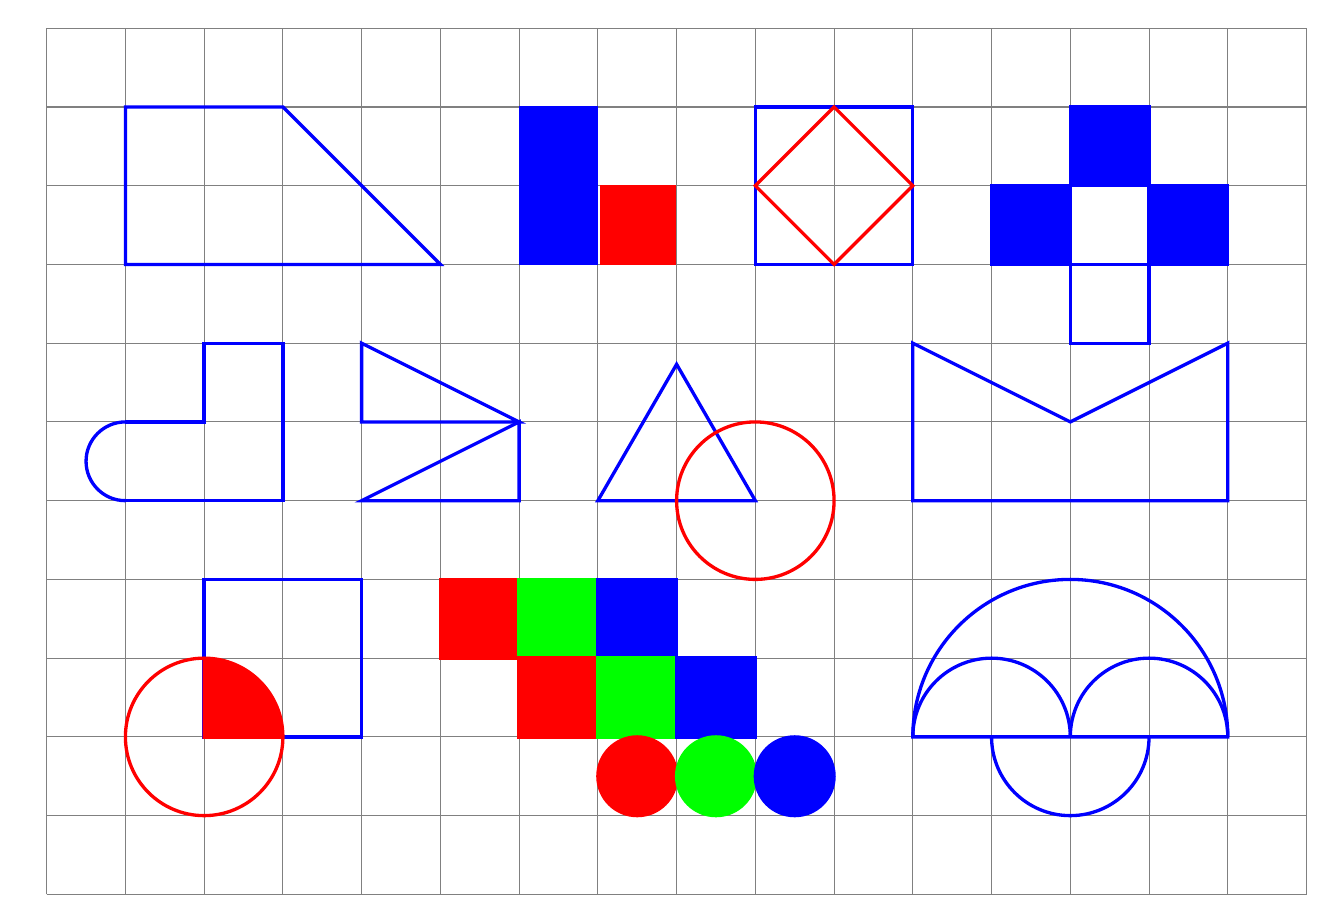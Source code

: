 \tikzstyle{line} = [draw,blue,very thick]
\tikzstyle{grid} = [draw,gray,thin]
\begin{tikzpicture}

\draw[grid] (0,-1) grid ++(16,11);


%%%
\draw[line, xshift=1cm, yshift=7cm] (0,0)--++(0,2)--++(2,0)--++(2,-2)--cycle;

%%%
\draw[line, xshift=6cm, yshift=7cm, thin, fill] (0,0) rectangle (1,2);
\draw[line, xshift=6cm, yshift=7cm, thin, red,fill=red] (1.03,0) rectangle ++(0.96,1);


%%%
\draw[line, xshift=9cm, yshift=7cm] (0,0) rectangle +(2,2);
\draw[line, xshift=9cm, yshift=7cm,red] (0,1)--++(1,1)--++(1,-1)--++(-1,-1)--cycle; 

%%%
\draw[line, xshift=12cm, yshift=7cm,fill] (0,0) rectangle +(1,1);
\draw[line, xshift=12cm, yshift=7cm,fill] (1,1) rectangle +(1,1);
\draw[line, xshift=12cm, yshift=7cm,fill] (2,0) rectangle +(1,1);
\draw[line, xshift=12cm, yshift=7cm] (1,-1) rectangle +(1,1);

%%%
\draw[line, xshift=0cm, yshift=4cm] (1,0)--++(2,0)--++(0,2)--++(-1,0)--++(0,-1)--++(-1,0); 
\draw[line, xshift=1cm, yshift=4cm] (0,1) arc (-90:90:-0.5);

%%%
\draw[line, xshift=4cm, yshift=5cm] (0,0)--++(2,0)--++(-2,1)--cycle; 
\draw[line, xshift=4cm, yshift=5cm] (2,0)--++(0,-1)--++(-2,0)--cycle; 

%%%
\draw[line, xshift=7cm, yshift=4cm] (0,0)--++(2,0)--++(120:2)--cycle; 
\draw[line, xshift=7cm, yshift=4cm,red] (2,0) circle (1); 


%%%
\draw[line, xshift=11cm, yshift=4cm] (0,0)--++(4,0)--++(0,2)--++(-2,-1)--++(-2,1)--cycle; 

%%%
\draw[line, xshift=2cm, yshift=1cm] (0,0) rectangle ++(2,2); 
\draw[line, xshift=2cm, yshift=1cm,red] (0,0) circle (1); 
\begin{scope}
  \clip[xshift=2cm, yshift=1cm] (-0.02,-0.02) rectangle ++(2,2);
  \fill[red,xshift=2cm, yshift=1cm] (0,0) circle (1);
\end{scope}

%%%
\draw[line, xshift=5cm, yshift=2cm,red,fill] (0,0) rectangle ++(1,1); 
\draw[line, xshift=5cm, yshift=2cm,green,fill] (1,0) rectangle ++(1,1); 
\draw[line, xshift=5cm, yshift=2cm,blue,fill] (2,0) rectangle ++(1,1); 
\draw[line, xshift=5cm, yshift=2cm,red,fill] (1,-1) rectangle ++(1,1); 
\draw[line, xshift=5cm, yshift=2cm,green,fill] (2,-1) rectangle ++(1,1); 
\draw[line, xshift=5cm, yshift=2cm,blue,fill] (3,-1) rectangle ++(1,1); 
\draw[line, xshift=5cm, yshift=2cm,red,fill] (2.5,-1.5) circle (0.5); 
\draw[line, xshift=5cm, yshift=2cm,green,fill] (3.5,-1.5) circle (0.5); 
\draw[line, xshift=5cm, yshift=2cm,blue,fill] (4.5,-1.5) circle (0.5); 


%%%
\draw[line, xshift=11cm, yshift=1cm] (4,0) arc (0:180:2) --cycle;
\draw[line, xshift=11cm, yshift=1cm] (4,0) arc (0:180:1);
\draw[line, xshift=11cm, yshift=1cm] (2,0)arc (0:180:1);
\draw[line, xshift=11cm, yshift=1cm] (1,0)arc (180:360:1);


\end{tikzpicture}
